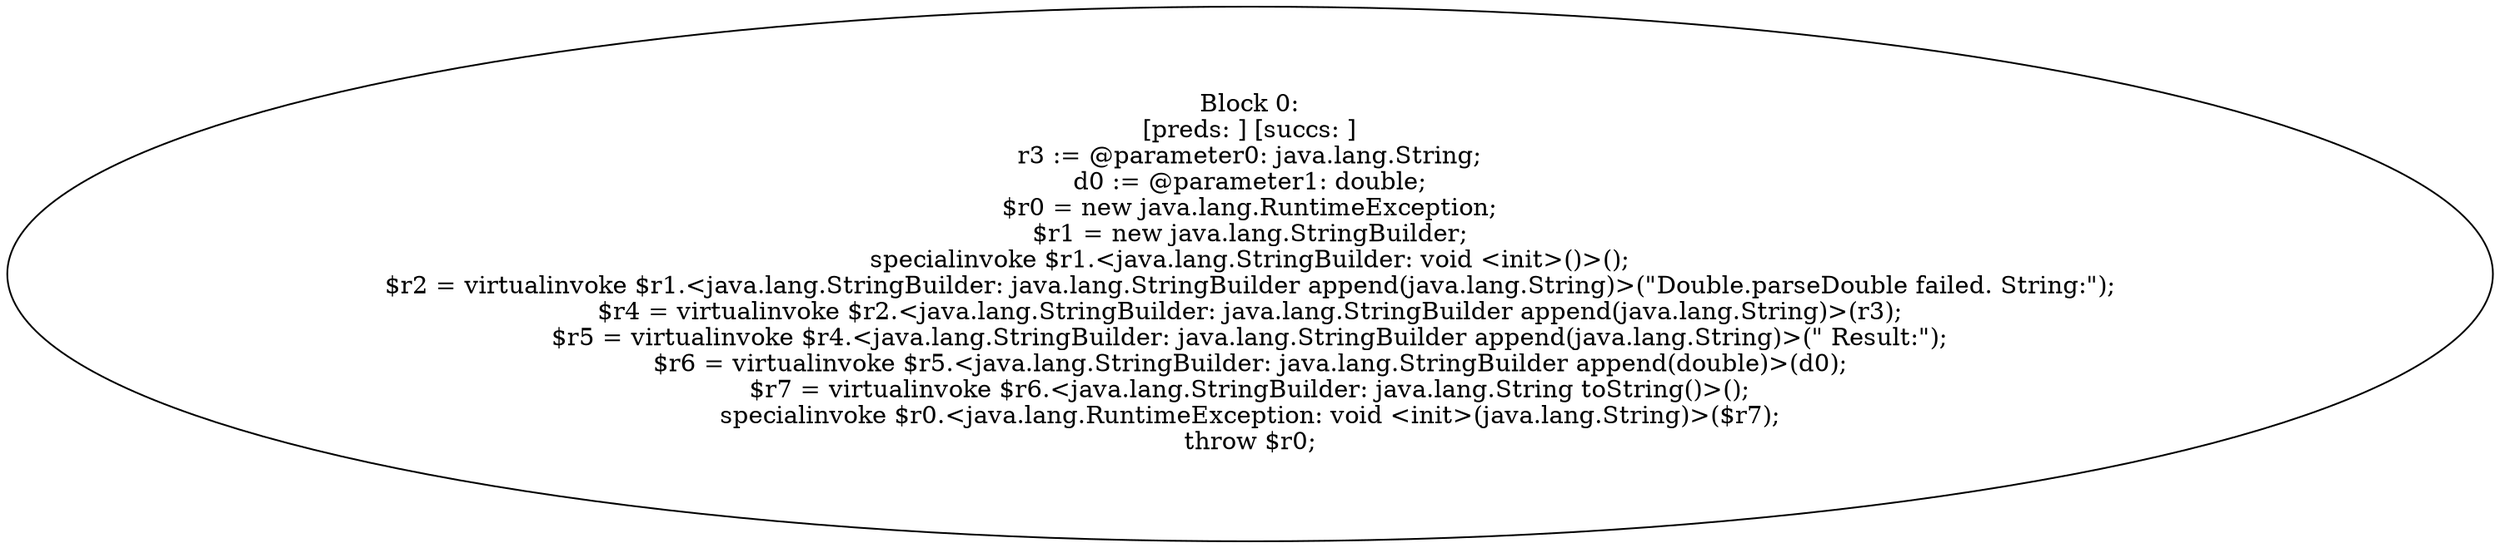 digraph "unitGraph" {
    "Block 0:
[preds: ] [succs: ]
r3 := @parameter0: java.lang.String;
d0 := @parameter1: double;
$r0 = new java.lang.RuntimeException;
$r1 = new java.lang.StringBuilder;
specialinvoke $r1.<java.lang.StringBuilder: void <init>()>();
$r2 = virtualinvoke $r1.<java.lang.StringBuilder: java.lang.StringBuilder append(java.lang.String)>(\"Double.parseDouble failed. String:\");
$r4 = virtualinvoke $r2.<java.lang.StringBuilder: java.lang.StringBuilder append(java.lang.String)>(r3);
$r5 = virtualinvoke $r4.<java.lang.StringBuilder: java.lang.StringBuilder append(java.lang.String)>(\" Result:\");
$r6 = virtualinvoke $r5.<java.lang.StringBuilder: java.lang.StringBuilder append(double)>(d0);
$r7 = virtualinvoke $r6.<java.lang.StringBuilder: java.lang.String toString()>();
specialinvoke $r0.<java.lang.RuntimeException: void <init>(java.lang.String)>($r7);
throw $r0;
"
}
